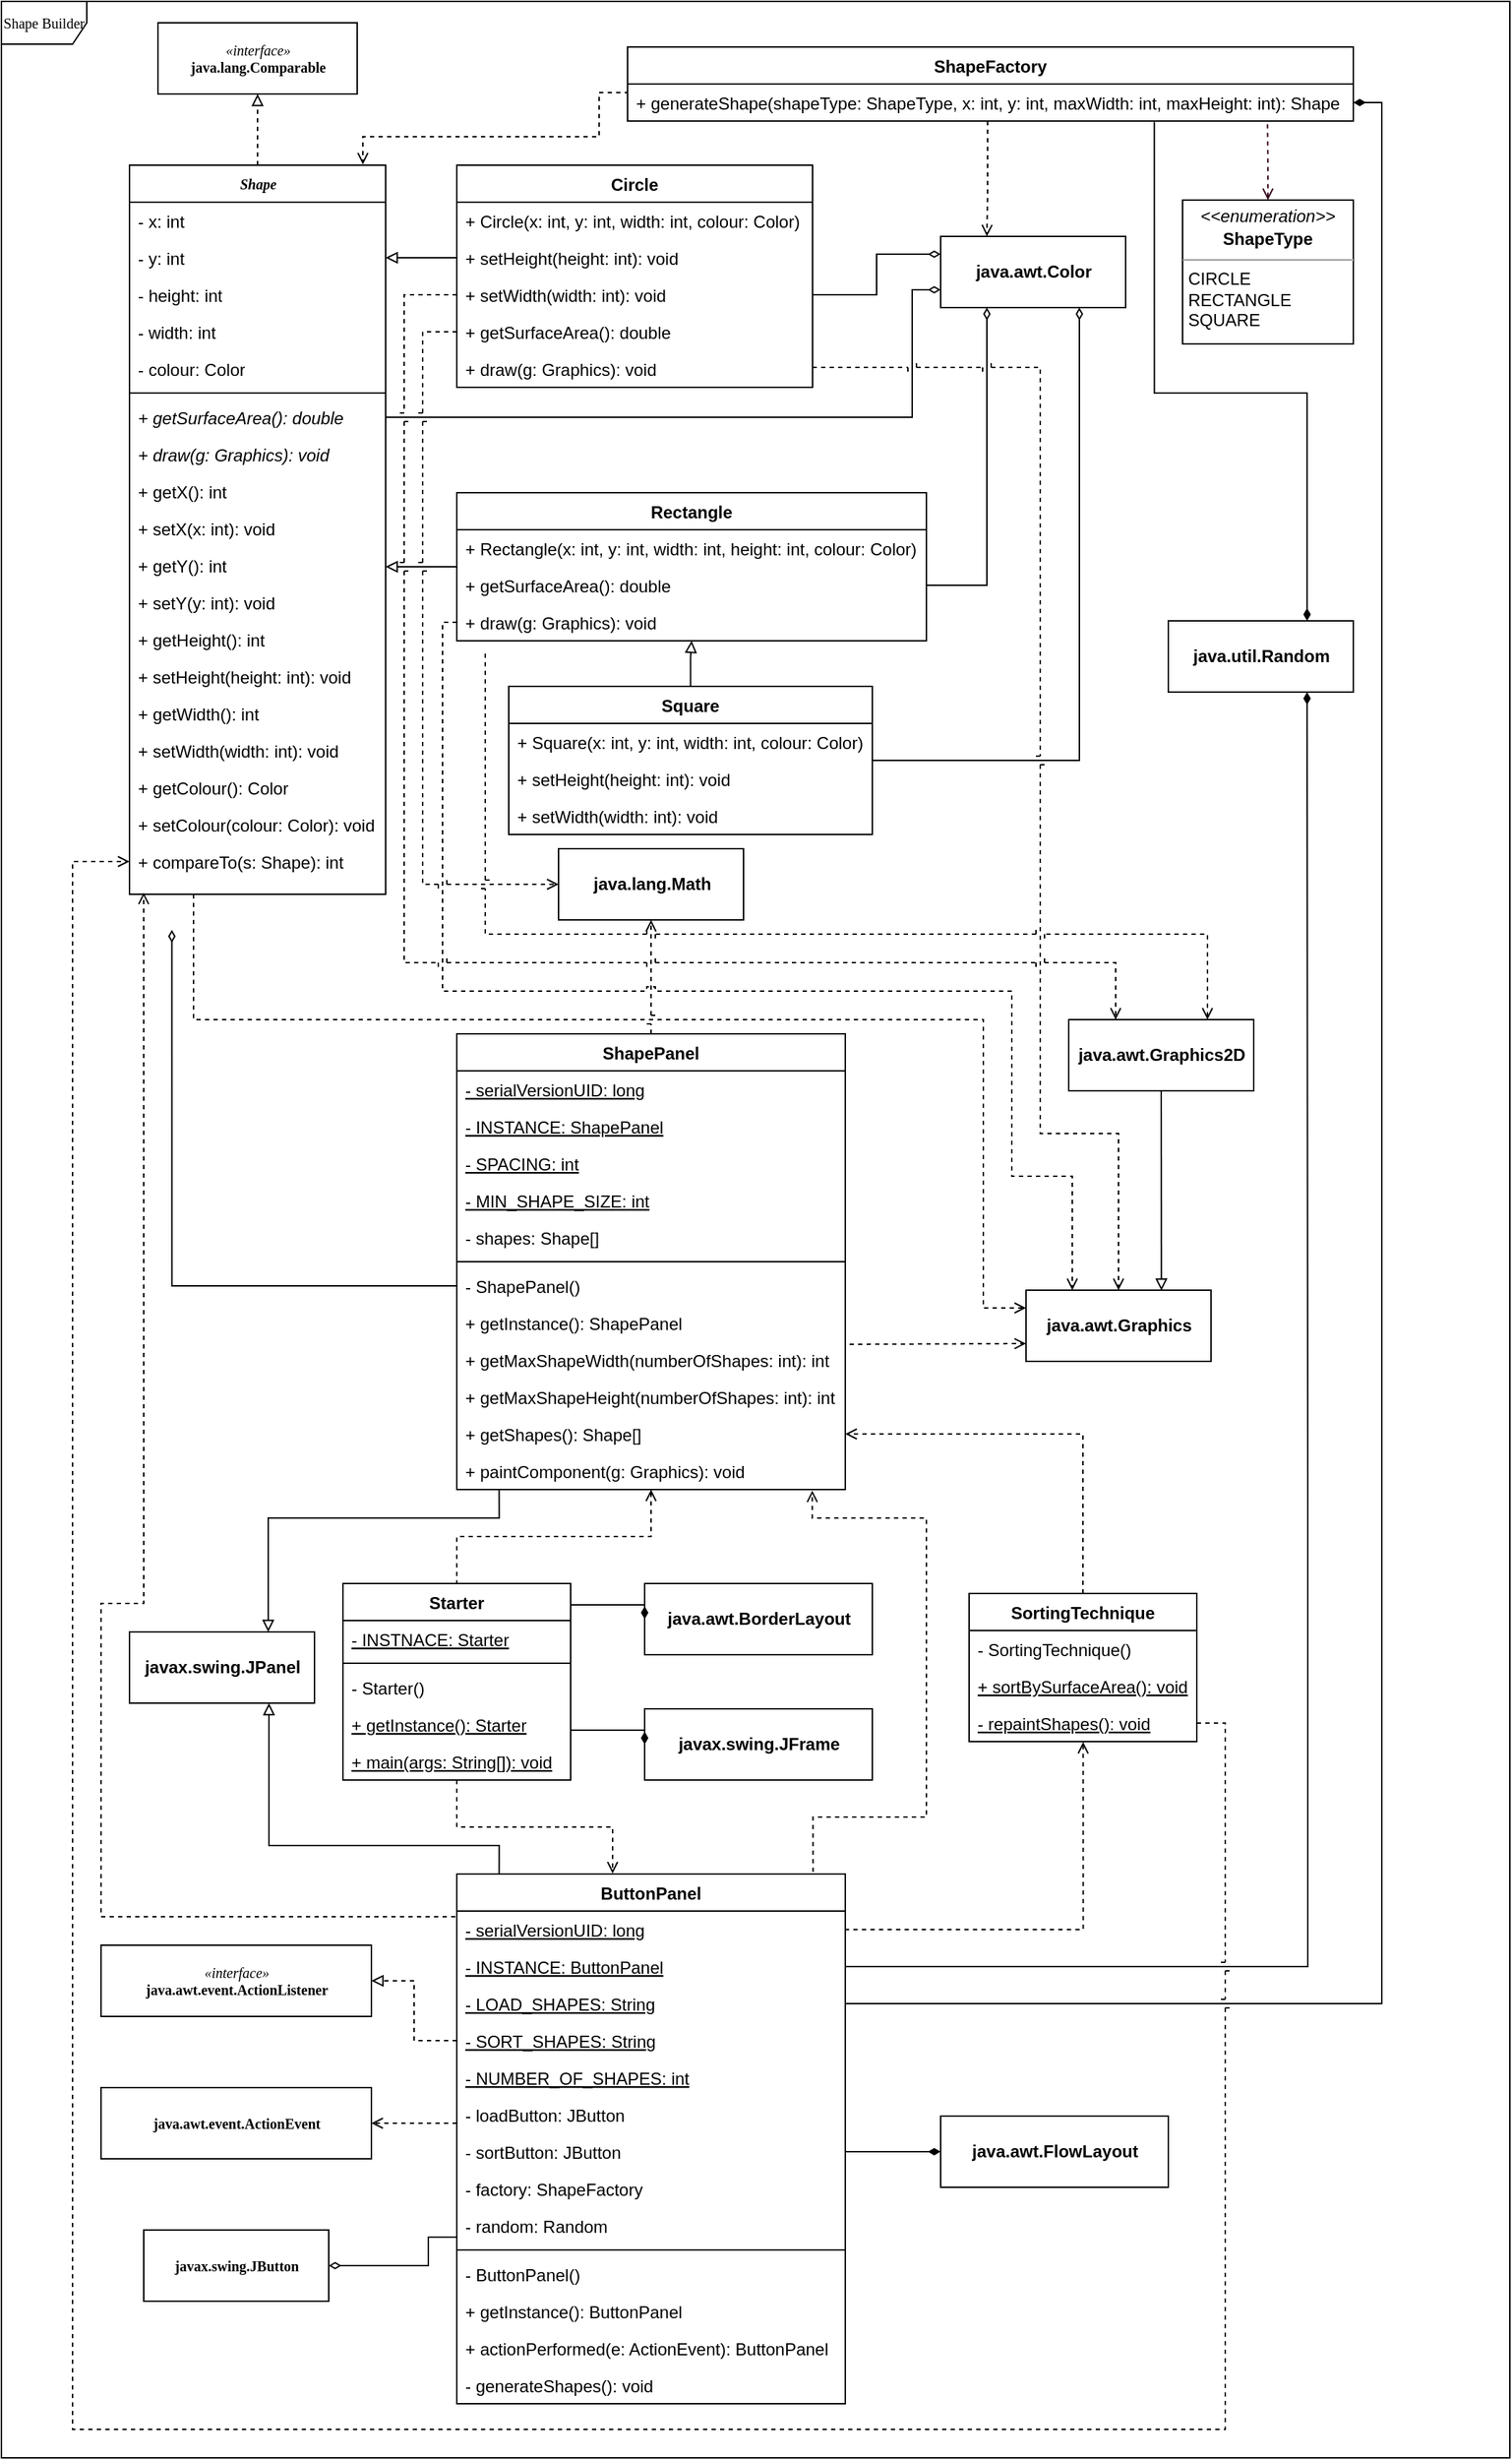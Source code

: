 <mxfile version="15.5.0" type="github">
  <diagram name="Page-1" id="c4acf3e9-155e-7222-9cf6-157b1a14988f">
    <mxGraphModel dx="1090" dy="722" grid="1" gridSize="10" guides="1" tooltips="1" connect="1" arrows="1" fold="1" page="1" pageScale="1" pageWidth="1100" pageHeight="1700" background="none" math="0" shadow="0">
      <root>
        <mxCell id="0" />
        <mxCell id="1" parent="0" />
        <mxCell id="17acba5748e5396b-1" value="&lt;div&gt;Shape Builder&lt;/div&gt;" style="shape=umlFrame;whiteSpace=wrap;html=1;rounded=0;shadow=0;comic=0;labelBackgroundColor=none;strokeWidth=1;fontFamily=Verdana;fontSize=10;align=center;" parent="1" vertex="1">
          <mxGeometry x="20" y="15" width="1060" height="1725" as="geometry" />
        </mxCell>
        <mxCell id="4T9-q51zRNTRowOw_aDu-89" style="edgeStyle=orthogonalEdgeStyle;rounded=0;orthogonalLoop=1;jettySize=auto;html=1;endArrow=block;endFill=0;dashed=1;" parent="1" source="17acba5748e5396b-20" target="4T9-q51zRNTRowOw_aDu-2" edge="1">
          <mxGeometry relative="1" as="geometry" />
        </mxCell>
        <mxCell id="4T9-q51zRNTRowOw_aDu-244" style="edgeStyle=orthogonalEdgeStyle;rounded=0;jumpStyle=sharp;orthogonalLoop=1;jettySize=auto;html=1;exitX=0.25;exitY=1;exitDx=0;exitDy=0;entryX=0;entryY=0.25;entryDx=0;entryDy=0;dashed=1;startArrow=none;startFill=0;endArrow=open;endFill=0;strokeColor=#000000;" parent="1" source="17acba5748e5396b-20" target="4T9-q51zRNTRowOw_aDu-178" edge="1">
          <mxGeometry relative="1" as="geometry">
            <Array as="points">
              <mxPoint x="155" y="730" />
              <mxPoint x="710" y="730" />
              <mxPoint x="710" y="932" />
            </Array>
          </mxGeometry>
        </mxCell>
        <mxCell id="17acba5748e5396b-20" value="&lt;b&gt;&lt;i&gt;Shape&lt;/i&gt;&lt;/b&gt;" style="swimlane;html=1;fontStyle=0;childLayout=stackLayout;horizontal=1;startSize=26;fillColor=none;horizontalStack=0;resizeParent=1;resizeLast=0;collapsible=1;marginBottom=0;swimlaneFillColor=#ffffff;rounded=0;shadow=0;comic=0;labelBackgroundColor=none;strokeWidth=1;fontFamily=Verdana;fontSize=10;align=center;" parent="1" vertex="1">
          <mxGeometry x="110" y="130" width="180" height="512" as="geometry">
            <mxRectangle x="350" y="42" width="90" height="26" as="alternateBounds" />
          </mxGeometry>
        </mxCell>
        <mxCell id="17acba5748e5396b-21" value="- x: int" style="text;html=1;strokeColor=none;fillColor=none;align=left;verticalAlign=top;spacingLeft=4;spacingRight=4;whiteSpace=wrap;overflow=hidden;rotatable=0;points=[[0,0.5],[1,0.5]];portConstraint=eastwest;" parent="17acba5748e5396b-20" vertex="1">
          <mxGeometry y="26" width="180" height="26" as="geometry" />
        </mxCell>
        <mxCell id="17acba5748e5396b-24" value="- y: int" style="text;html=1;strokeColor=none;fillColor=none;align=left;verticalAlign=top;spacingLeft=4;spacingRight=4;whiteSpace=wrap;overflow=hidden;rotatable=0;points=[[0,0.5],[1,0.5]];portConstraint=eastwest;" parent="17acba5748e5396b-20" vertex="1">
          <mxGeometry y="52" width="180" height="26" as="geometry" />
        </mxCell>
        <mxCell id="17acba5748e5396b-26" value="- height: int" style="text;html=1;strokeColor=none;fillColor=none;align=left;verticalAlign=top;spacingLeft=4;spacingRight=4;whiteSpace=wrap;overflow=hidden;rotatable=0;points=[[0,0.5],[1,0.5]];portConstraint=eastwest;" parent="17acba5748e5396b-20" vertex="1">
          <mxGeometry y="78" width="180" height="26" as="geometry" />
        </mxCell>
        <mxCell id="4T9-q51zRNTRowOw_aDu-12" value="- width: int" style="text;html=1;strokeColor=none;fillColor=none;align=left;verticalAlign=top;spacingLeft=4;spacingRight=4;whiteSpace=wrap;overflow=hidden;rotatable=0;points=[[0,0.5],[1,0.5]];portConstraint=eastwest;" parent="17acba5748e5396b-20" vertex="1">
          <mxGeometry y="104" width="180" height="26" as="geometry" />
        </mxCell>
        <mxCell id="4T9-q51zRNTRowOw_aDu-13" value="- colour: Color" style="text;html=1;strokeColor=none;fillColor=none;align=left;verticalAlign=top;spacingLeft=4;spacingRight=4;whiteSpace=wrap;overflow=hidden;rotatable=0;points=[[0,0.5],[1,0.5]];portConstraint=eastwest;" parent="17acba5748e5396b-20" vertex="1">
          <mxGeometry y="130" width="180" height="26" as="geometry" />
        </mxCell>
        <mxCell id="4T9-q51zRNTRowOw_aDu-20" value="" style="line;strokeWidth=1;fillColor=none;align=left;verticalAlign=middle;spacingTop=-1;spacingLeft=3;spacingRight=3;rotatable=0;labelPosition=right;points=[];portConstraint=eastwest;rounded=0;shadow=0;glass=0;sketch=0;" parent="17acba5748e5396b-20" vertex="1">
          <mxGeometry y="156" width="180" height="8" as="geometry" />
        </mxCell>
        <mxCell id="4T9-q51zRNTRowOw_aDu-14" value="+ &lt;span&gt;getSurfaceArea()&lt;/span&gt;: double" style="text;html=1;strokeColor=none;fillColor=none;align=left;verticalAlign=top;spacingLeft=4;spacingRight=4;whiteSpace=wrap;overflow=hidden;rotatable=0;points=[[0,0.5],[1,0.5]];portConstraint=eastwest;fontStyle=2" parent="17acba5748e5396b-20" vertex="1">
          <mxGeometry y="164" width="180" height="26" as="geometry" />
        </mxCell>
        <mxCell id="4T9-q51zRNTRowOw_aDu-19" value="+ draw(g: Graphics): void" style="text;strokeColor=none;fillColor=none;align=left;verticalAlign=top;spacingLeft=4;spacingRight=4;overflow=hidden;rotatable=0;points=[[0,0.5],[1,0.5]];portConstraint=eastwest;rounded=0;shadow=0;glass=0;sketch=0;fontStyle=2" parent="17acba5748e5396b-20" vertex="1">
          <mxGeometry y="190" width="180" height="26" as="geometry" />
        </mxCell>
        <mxCell id="4T9-q51zRNTRowOw_aDu-21" value="+ getX(): int" style="text;strokeColor=none;fillColor=none;align=left;verticalAlign=top;spacingLeft=4;spacingRight=4;overflow=hidden;rotatable=0;points=[[0,0.5],[1,0.5]];portConstraint=eastwest;rounded=0;shadow=0;glass=0;sketch=0;" parent="17acba5748e5396b-20" vertex="1">
          <mxGeometry y="216" width="180" height="26" as="geometry" />
        </mxCell>
        <mxCell id="4T9-q51zRNTRowOw_aDu-22" value="+ setX(x: int): void" style="text;strokeColor=none;fillColor=none;align=left;verticalAlign=top;spacingLeft=4;spacingRight=4;overflow=hidden;rotatable=0;points=[[0,0.5],[1,0.5]];portConstraint=eastwest;rounded=0;shadow=0;glass=0;sketch=0;" parent="17acba5748e5396b-20" vertex="1">
          <mxGeometry y="242" width="180" height="26" as="geometry" />
        </mxCell>
        <mxCell id="4T9-q51zRNTRowOw_aDu-23" value="+ getY(): int" style="text;strokeColor=none;fillColor=none;align=left;verticalAlign=top;spacingLeft=4;spacingRight=4;overflow=hidden;rotatable=0;points=[[0,0.5],[1,0.5]];portConstraint=eastwest;rounded=0;shadow=0;glass=0;sketch=0;" parent="17acba5748e5396b-20" vertex="1">
          <mxGeometry y="268" width="180" height="26" as="geometry" />
        </mxCell>
        <mxCell id="4T9-q51zRNTRowOw_aDu-24" value="+ setY(y: int): void" style="text;strokeColor=none;fillColor=none;align=left;verticalAlign=top;spacingLeft=4;spacingRight=4;overflow=hidden;rotatable=0;points=[[0,0.5],[1,0.5]];portConstraint=eastwest;rounded=0;shadow=0;glass=0;sketch=0;" parent="17acba5748e5396b-20" vertex="1">
          <mxGeometry y="294" width="180" height="26" as="geometry" />
        </mxCell>
        <mxCell id="4T9-q51zRNTRowOw_aDu-25" value="+ getHeight(): int" style="text;strokeColor=none;fillColor=none;align=left;verticalAlign=top;spacingLeft=4;spacingRight=4;overflow=hidden;rotatable=0;points=[[0,0.5],[1,0.5]];portConstraint=eastwest;rounded=0;shadow=0;glass=0;sketch=0;" parent="17acba5748e5396b-20" vertex="1">
          <mxGeometry y="320" width="180" height="26" as="geometry" />
        </mxCell>
        <mxCell id="4T9-q51zRNTRowOw_aDu-26" value="+ setHeight(height: int): void" style="text;strokeColor=none;fillColor=none;align=left;verticalAlign=top;spacingLeft=4;spacingRight=4;overflow=hidden;rotatable=0;points=[[0,0.5],[1,0.5]];portConstraint=eastwest;rounded=0;shadow=0;glass=0;sketch=0;" parent="17acba5748e5396b-20" vertex="1">
          <mxGeometry y="346" width="180" height="26" as="geometry" />
        </mxCell>
        <mxCell id="4T9-q51zRNTRowOw_aDu-27" value="+ getWidth(): int" style="text;strokeColor=none;fillColor=none;align=left;verticalAlign=top;spacingLeft=4;spacingRight=4;overflow=hidden;rotatable=0;points=[[0,0.5],[1,0.5]];portConstraint=eastwest;rounded=0;shadow=0;glass=0;sketch=0;" parent="17acba5748e5396b-20" vertex="1">
          <mxGeometry y="372" width="180" height="26" as="geometry" />
        </mxCell>
        <mxCell id="4T9-q51zRNTRowOw_aDu-28" value="+ setWidth(width: int): void" style="text;strokeColor=none;fillColor=none;align=left;verticalAlign=top;spacingLeft=4;spacingRight=4;overflow=hidden;rotatable=0;points=[[0,0.5],[1,0.5]];portConstraint=eastwest;rounded=0;shadow=0;glass=0;sketch=0;" parent="17acba5748e5396b-20" vertex="1">
          <mxGeometry y="398" width="180" height="26" as="geometry" />
        </mxCell>
        <mxCell id="4T9-q51zRNTRowOw_aDu-29" value="+ getColour(): Color" style="text;strokeColor=none;fillColor=none;align=left;verticalAlign=top;spacingLeft=4;spacingRight=4;overflow=hidden;rotatable=0;points=[[0,0.5],[1,0.5]];portConstraint=eastwest;rounded=0;shadow=0;glass=0;sketch=0;" parent="17acba5748e5396b-20" vertex="1">
          <mxGeometry y="424" width="180" height="26" as="geometry" />
        </mxCell>
        <mxCell id="4T9-q51zRNTRowOw_aDu-30" value="+ setColour(colour: Color): void" style="text;strokeColor=none;fillColor=none;align=left;verticalAlign=top;spacingLeft=4;spacingRight=4;overflow=hidden;rotatable=0;points=[[0,0.5],[1,0.5]];portConstraint=eastwest;rounded=0;shadow=0;glass=0;sketch=0;" parent="17acba5748e5396b-20" vertex="1">
          <mxGeometry y="450" width="180" height="26" as="geometry" />
        </mxCell>
        <mxCell id="4T9-q51zRNTRowOw_aDu-33" value="+ compareTo(s: Shape): int" style="text;strokeColor=none;fillColor=none;align=left;verticalAlign=top;spacingLeft=4;spacingRight=4;overflow=hidden;rotatable=0;points=[[0,0.5],[1,0.5]];portConstraint=eastwest;rounded=0;shadow=0;glass=0;sketch=0;" parent="17acba5748e5396b-20" vertex="1">
          <mxGeometry y="476" width="180" height="26" as="geometry" />
        </mxCell>
        <mxCell id="4T9-q51zRNTRowOw_aDu-2" value="&lt;i&gt;«interface»&lt;/i&gt;&lt;br&gt;&lt;b&gt;java.lang.Comparable&lt;/b&gt;" style="html=1;rounded=0;shadow=0;comic=0;labelBackgroundColor=none;strokeWidth=1;fontFamily=Verdana;fontSize=10;align=center;" parent="1" vertex="1">
          <mxGeometry x="130" y="30" width="140" height="50" as="geometry" />
        </mxCell>
        <mxCell id="4T9-q51zRNTRowOw_aDu-87" style="edgeStyle=orthogonalEdgeStyle;rounded=0;orthogonalLoop=1;jettySize=auto;html=1;endArrow=block;endFill=0;" parent="1" source="4T9-q51zRNTRowOw_aDu-63" target="17acba5748e5396b-20" edge="1">
          <mxGeometry relative="1" as="geometry">
            <Array as="points">
              <mxPoint x="360" y="410" />
              <mxPoint x="360" y="410" />
            </Array>
          </mxGeometry>
        </mxCell>
        <mxCell id="4T9-q51zRNTRowOw_aDu-63" value="Rectangle" style="swimlane;fontStyle=1;align=center;verticalAlign=top;childLayout=stackLayout;horizontal=1;startSize=26;horizontalStack=0;resizeParent=1;resizeParentMax=0;resizeLast=0;collapsible=1;marginBottom=0;rounded=0;shadow=0;glass=0;sketch=0;" parent="1" vertex="1">
          <mxGeometry x="340" y="360" width="330" height="104" as="geometry" />
        </mxCell>
        <mxCell id="4T9-q51zRNTRowOw_aDu-66" value="+ Rectangle(x: int, y: int, width: int, height: int, colour: Color)" style="text;strokeColor=none;fillColor=none;align=left;verticalAlign=top;spacingLeft=4;spacingRight=4;overflow=hidden;rotatable=0;points=[[0,0.5],[1,0.5]];portConstraint=eastwest;rounded=0;shadow=0;glass=0;sketch=0;" parent="4T9-q51zRNTRowOw_aDu-63" vertex="1">
          <mxGeometry y="26" width="330" height="26" as="geometry" />
        </mxCell>
        <mxCell id="4T9-q51zRNTRowOw_aDu-71" value="+ &lt;span&gt;getSurfaceArea()&lt;/span&gt;: double" style="text;html=1;strokeColor=none;fillColor=none;align=left;verticalAlign=top;spacingLeft=4;spacingRight=4;whiteSpace=wrap;overflow=hidden;rotatable=0;points=[[0,0.5],[1,0.5]];portConstraint=eastwest;fontStyle=0" parent="4T9-q51zRNTRowOw_aDu-63" vertex="1">
          <mxGeometry y="52" width="330" height="26" as="geometry" />
        </mxCell>
        <mxCell id="4T9-q51zRNTRowOw_aDu-72" value="+ draw(g: Graphics): void" style="text;strokeColor=none;fillColor=none;align=left;verticalAlign=top;spacingLeft=4;spacingRight=4;overflow=hidden;rotatable=0;points=[[0,0.5],[1,0.5]];portConstraint=eastwest;rounded=0;shadow=0;glass=0;sketch=0;fontStyle=0" parent="4T9-q51zRNTRowOw_aDu-63" vertex="1">
          <mxGeometry y="78" width="330" height="26" as="geometry" />
        </mxCell>
        <mxCell id="4T9-q51zRNTRowOw_aDu-88" style="edgeStyle=orthogonalEdgeStyle;rounded=0;orthogonalLoop=1;jettySize=auto;html=1;endArrow=block;endFill=0;exitX=0;exitY=0.5;exitDx=0;exitDy=0;entryX=1;entryY=0.5;entryDx=0;entryDy=0;" parent="1" source="4T9-q51zRNTRowOw_aDu-77" target="17acba5748e5396b-24" edge="1">
          <mxGeometry relative="1" as="geometry">
            <Array as="points">
              <mxPoint x="310" y="195" />
              <mxPoint x="310" y="195" />
            </Array>
          </mxGeometry>
        </mxCell>
        <mxCell id="4T9-q51zRNTRowOw_aDu-73" value="Circle" style="swimlane;fontStyle=1;align=center;verticalAlign=top;childLayout=stackLayout;horizontal=1;startSize=26;horizontalStack=0;resizeParent=1;resizeParentMax=0;resizeLast=0;collapsible=1;marginBottom=0;rounded=0;shadow=0;glass=0;sketch=0;" parent="1" vertex="1">
          <mxGeometry x="340" y="130" width="250" height="156" as="geometry" />
        </mxCell>
        <mxCell id="4T9-q51zRNTRowOw_aDu-74" value="+ Circle(x: int, y: int, width: int, colour: Color)" style="text;strokeColor=none;fillColor=none;align=left;verticalAlign=top;spacingLeft=4;spacingRight=4;overflow=hidden;rotatable=0;points=[[0,0.5],[1,0.5]];portConstraint=eastwest;rounded=0;shadow=0;glass=0;sketch=0;" parent="4T9-q51zRNTRowOw_aDu-73" vertex="1">
          <mxGeometry y="26" width="250" height="26" as="geometry" />
        </mxCell>
        <mxCell id="4T9-q51zRNTRowOw_aDu-77" value="+ setHeight(height: int): void" style="text;strokeColor=none;fillColor=none;align=left;verticalAlign=top;spacingLeft=4;spacingRight=4;overflow=hidden;rotatable=0;points=[[0,0.5],[1,0.5]];portConstraint=eastwest;rounded=0;shadow=0;glass=0;sketch=0;" parent="4T9-q51zRNTRowOw_aDu-73" vertex="1">
          <mxGeometry y="52" width="250" height="26" as="geometry" />
        </mxCell>
        <mxCell id="4T9-q51zRNTRowOw_aDu-78" value="+ setWidth(width: int): void" style="text;strokeColor=none;fillColor=none;align=left;verticalAlign=top;spacingLeft=4;spacingRight=4;overflow=hidden;rotatable=0;points=[[0,0.5],[1,0.5]];portConstraint=eastwest;rounded=0;shadow=0;glass=0;sketch=0;" parent="4T9-q51zRNTRowOw_aDu-73" vertex="1">
          <mxGeometry y="78" width="250" height="26" as="geometry" />
        </mxCell>
        <mxCell id="4T9-q51zRNTRowOw_aDu-75" value="+ &lt;span&gt;getSurfaceArea()&lt;/span&gt;: double" style="text;html=1;strokeColor=none;fillColor=none;align=left;verticalAlign=top;spacingLeft=4;spacingRight=4;whiteSpace=wrap;overflow=hidden;rotatable=0;points=[[0,0.5],[1,0.5]];portConstraint=eastwest;fontStyle=0" parent="4T9-q51zRNTRowOw_aDu-73" vertex="1">
          <mxGeometry y="104" width="250" height="26" as="geometry" />
        </mxCell>
        <mxCell id="4T9-q51zRNTRowOw_aDu-76" value="+ draw(g: Graphics): void" style="text;strokeColor=none;fillColor=none;align=left;verticalAlign=top;spacingLeft=4;spacingRight=4;overflow=hidden;rotatable=0;points=[[0,0.5],[1,0.5]];portConstraint=eastwest;rounded=0;shadow=0;glass=0;sketch=0;fontStyle=0" parent="4T9-q51zRNTRowOw_aDu-73" vertex="1">
          <mxGeometry y="130" width="250" height="26" as="geometry" />
        </mxCell>
        <mxCell id="4T9-q51zRNTRowOw_aDu-85" style="edgeStyle=orthogonalEdgeStyle;rounded=0;orthogonalLoop=1;jettySize=auto;html=1;endArrow=block;endFill=0;" parent="1" source="4T9-q51zRNTRowOw_aDu-79" target="4T9-q51zRNTRowOw_aDu-63" edge="1">
          <mxGeometry relative="1" as="geometry" />
        </mxCell>
        <mxCell id="4T9-q51zRNTRowOw_aDu-227" style="edgeStyle=orthogonalEdgeStyle;rounded=0;orthogonalLoop=1;jettySize=auto;html=1;entryX=0.75;entryY=1;entryDx=0;entryDy=0;startArrow=none;startFill=0;endArrow=diamondThin;endFill=0;strokeColor=#000000;" parent="1" source="4T9-q51zRNTRowOw_aDu-79" target="4T9-q51zRNTRowOw_aDu-186" edge="1">
          <mxGeometry relative="1" as="geometry" />
        </mxCell>
        <mxCell id="4T9-q51zRNTRowOw_aDu-79" value="Square" style="swimlane;fontStyle=1;align=center;verticalAlign=top;childLayout=stackLayout;horizontal=1;startSize=26;horizontalStack=0;resizeParent=1;resizeParentMax=0;resizeLast=0;collapsible=1;marginBottom=0;rounded=0;shadow=0;glass=0;sketch=0;" parent="1" vertex="1">
          <mxGeometry x="376.5" y="496" width="255.5" height="104" as="geometry" />
        </mxCell>
        <mxCell id="4T9-q51zRNTRowOw_aDu-80" value="+ Square(x: int, y: int, width: int, colour: Color)" style="text;strokeColor=none;fillColor=none;align=left;verticalAlign=top;spacingLeft=4;spacingRight=4;overflow=hidden;rotatable=0;points=[[0,0.5],[1,0.5]];portConstraint=eastwest;rounded=0;shadow=0;glass=0;sketch=0;" parent="4T9-q51zRNTRowOw_aDu-79" vertex="1">
          <mxGeometry y="26" width="255.5" height="26" as="geometry" />
        </mxCell>
        <mxCell id="4T9-q51zRNTRowOw_aDu-81" value="+ setHeight(height: int): void" style="text;strokeColor=none;fillColor=none;align=left;verticalAlign=top;spacingLeft=4;spacingRight=4;overflow=hidden;rotatable=0;points=[[0,0.5],[1,0.5]];portConstraint=eastwest;rounded=0;shadow=0;glass=0;sketch=0;" parent="4T9-q51zRNTRowOw_aDu-79" vertex="1">
          <mxGeometry y="52" width="255.5" height="26" as="geometry" />
        </mxCell>
        <mxCell id="4T9-q51zRNTRowOw_aDu-82" value="+ setWidth(width: int): void" style="text;strokeColor=none;fillColor=none;align=left;verticalAlign=top;spacingLeft=4;spacingRight=4;overflow=hidden;rotatable=0;points=[[0,0.5],[1,0.5]];portConstraint=eastwest;rounded=0;shadow=0;glass=0;sketch=0;" parent="4T9-q51zRNTRowOw_aDu-79" vertex="1">
          <mxGeometry y="78" width="255.5" height="26" as="geometry" />
        </mxCell>
        <mxCell id="4T9-q51zRNTRowOw_aDu-211" style="edgeStyle=orthogonalEdgeStyle;rounded=0;orthogonalLoop=1;jettySize=auto;html=1;entryX=0.811;entryY=0.051;entryDx=0;entryDy=0;entryPerimeter=0;startArrow=open;startFill=0;endArrow=none;endFill=0;exitX=0.5;exitY=0;exitDx=0;exitDy=0;fillColor=#f8cecc;strokeColor=#33001A;dashed=1;" parent="1" source="4T9-q51zRNTRowOw_aDu-94" edge="1">
          <mxGeometry relative="1" as="geometry">
            <mxPoint x="909.66" y="99.66" as="targetPoint" />
            <Array as="points">
              <mxPoint x="910" y="130" />
              <mxPoint x="910" y="130" />
            </Array>
          </mxGeometry>
        </mxCell>
        <mxCell id="4T9-q51zRNTRowOw_aDu-94" value="&lt;p style=&quot;margin: 4px 0px 0px ; text-align: center ; line-height: 1.3&quot;&gt;&lt;i&gt;&amp;lt;&amp;lt;enumeration&amp;gt;&amp;gt;&lt;/i&gt;&lt;br&gt;&lt;b&gt;ShapeType&lt;/b&gt;&lt;/p&gt;&lt;hr size=&quot;1&quot;&gt;&lt;p style=&quot;margin: 0px ; margin-left: 4px&quot;&gt;CIRCLE&lt;/p&gt;&lt;p style=&quot;margin: 0px ; margin-left: 4px&quot;&gt;RECTANGLE&lt;/p&gt;&lt;p style=&quot;margin: 0px ; margin-left: 4px&quot;&gt;SQUARE&lt;br&gt;&lt;/p&gt;" style="verticalAlign=middle;align=left;overflow=fill;fontSize=12;fontFamily=Helvetica;html=1;rounded=0;shadow=0;glass=0;sketch=0;spacingBottom=1;" parent="1" vertex="1">
          <mxGeometry x="850" y="154.5" width="120" height="101" as="geometry" />
        </mxCell>
        <mxCell id="4T9-q51zRNTRowOw_aDu-95" value="&lt;i&gt;«interface»&lt;/i&gt;&lt;br&gt;&lt;b&gt;java.awt.event.ActionListener&lt;/b&gt;" style="html=1;rounded=0;shadow=0;comic=0;labelBackgroundColor=none;strokeWidth=1;fontFamily=Verdana;fontSize=10;align=center;" parent="1" vertex="1">
          <mxGeometry x="90" y="1380" width="190" height="50" as="geometry" />
        </mxCell>
        <mxCell id="4T9-q51zRNTRowOw_aDu-96" value="javax.swing.JPanel" style="html=1;rounded=0;shadow=0;glass=0;sketch=0;verticalAlign=middle;fontStyle=1" parent="1" vertex="1">
          <mxGeometry x="110" y="1160" width="130" height="50" as="geometry" />
        </mxCell>
        <mxCell id="4T9-q51zRNTRowOw_aDu-169" style="edgeStyle=orthogonalEdgeStyle;rounded=0;orthogonalLoop=1;jettySize=auto;html=1;entryX=1;entryY=0.5;entryDx=0;entryDy=0;dashed=1;endArrow=block;endFill=0;exitX=0;exitY=0.5;exitDx=0;exitDy=0;" parent="1" source="4T9-q51zRNTRowOw_aDu-129" target="4T9-q51zRNTRowOw_aDu-95" edge="1">
          <mxGeometry relative="1" as="geometry" />
        </mxCell>
        <mxCell id="4T9-q51zRNTRowOw_aDu-170" style="edgeStyle=orthogonalEdgeStyle;rounded=0;orthogonalLoop=1;jettySize=auto;html=1;entryX=0.75;entryY=0;entryDx=0;entryDy=0;endArrow=block;endFill=0;exitX=0.109;exitY=1.002;exitDx=0;exitDy=0;exitPerimeter=0;" parent="1" source="4T9-q51zRNTRowOw_aDu-149" target="4T9-q51zRNTRowOw_aDu-96" edge="1">
          <mxGeometry relative="1" as="geometry">
            <Array as="points">
              <mxPoint x="370" y="1080" />
              <mxPoint x="208" y="1080" />
            </Array>
          </mxGeometry>
        </mxCell>
        <mxCell id="4T9-q51zRNTRowOw_aDu-175" style="edgeStyle=orthogonalEdgeStyle;rounded=0;orthogonalLoop=1;jettySize=auto;html=1;entryX=1;entryY=0.5;entryDx=0;entryDy=0;endArrow=open;endFill=0;dashed=1;exitX=0;exitY=0.5;exitDx=0;exitDy=0;" parent="1" source="4T9-q51zRNTRowOw_aDu-130" target="4T9-q51zRNTRowOw_aDu-174" edge="1">
          <mxGeometry relative="1" as="geometry">
            <mxPoint x="340" y="865" as="sourcePoint" />
            <mxPoint x="295.0" y="840" as="targetPoint" />
            <Array as="points">
              <mxPoint x="340" y="1505" />
            </Array>
          </mxGeometry>
        </mxCell>
        <mxCell id="4T9-q51zRNTRowOw_aDu-181" style="edgeStyle=orthogonalEdgeStyle;rounded=0;orthogonalLoop=1;jettySize=auto;html=1;entryX=0.915;entryY=1.027;entryDx=0;entryDy=0;entryPerimeter=0;dashed=1;endArrow=open;endFill=0;exitX=0.917;exitY=-0.004;exitDx=0;exitDy=0;exitPerimeter=0;" parent="1" source="4T9-q51zRNTRowOw_aDu-103" target="4T9-q51zRNTRowOw_aDu-149" edge="1">
          <mxGeometry relative="1" as="geometry">
            <Array as="points">
              <mxPoint x="590" y="1290" />
              <mxPoint x="670" y="1290" />
              <mxPoint x="670" y="1080" />
              <mxPoint x="590" y="1080" />
            </Array>
          </mxGeometry>
        </mxCell>
        <mxCell id="4T9-q51zRNTRowOw_aDu-103" value="ButtonPanel" style="swimlane;fontStyle=1;align=center;verticalAlign=top;childLayout=stackLayout;horizontal=1;startSize=26;horizontalStack=0;resizeParent=1;resizeParentMax=0;resizeLast=0;collapsible=1;marginBottom=0;rounded=0;shadow=0;glass=0;sketch=0;" parent="1" vertex="1">
          <mxGeometry x="340" y="1330" width="273" height="372" as="geometry" />
        </mxCell>
        <mxCell id="4T9-q51zRNTRowOw_aDu-104" value="- serialVersionUID: long" style="text;strokeColor=none;fillColor=none;align=left;verticalAlign=top;spacingLeft=4;spacingRight=4;overflow=hidden;rotatable=0;points=[[0,0.5],[1,0.5]];portConstraint=eastwest;rounded=0;shadow=0;glass=0;sketch=0;fontStyle=4" parent="4T9-q51zRNTRowOw_aDu-103" vertex="1">
          <mxGeometry y="26" width="273" height="26" as="geometry" />
        </mxCell>
        <mxCell id="4T9-q51zRNTRowOw_aDu-127" value="- INSTANCE: ButtonPanel" style="text;strokeColor=none;fillColor=none;align=left;verticalAlign=top;spacingLeft=4;spacingRight=4;overflow=hidden;rotatable=0;points=[[0,0.5],[1,0.5]];portConstraint=eastwest;rounded=0;shadow=0;glass=0;sketch=0;fontStyle=4" parent="4T9-q51zRNTRowOw_aDu-103" vertex="1">
          <mxGeometry y="52" width="273" height="26" as="geometry" />
        </mxCell>
        <mxCell id="4T9-q51zRNTRowOw_aDu-128" value="- LOAD_SHAPES: String" style="text;strokeColor=none;fillColor=none;align=left;verticalAlign=top;spacingLeft=4;spacingRight=4;overflow=hidden;rotatable=0;points=[[0,0.5],[1,0.5]];portConstraint=eastwest;rounded=0;shadow=0;glass=0;sketch=0;fontStyle=4" parent="4T9-q51zRNTRowOw_aDu-103" vertex="1">
          <mxGeometry y="78" width="273" height="26" as="geometry" />
        </mxCell>
        <mxCell id="4T9-q51zRNTRowOw_aDu-129" value="- SORT_SHAPES: String" style="text;strokeColor=none;fillColor=none;align=left;verticalAlign=top;spacingLeft=4;spacingRight=4;overflow=hidden;rotatable=0;points=[[0,0.5],[1,0.5]];portConstraint=eastwest;rounded=0;shadow=0;glass=0;sketch=0;fontStyle=4" parent="4T9-q51zRNTRowOw_aDu-103" vertex="1">
          <mxGeometry y="104" width="273" height="26" as="geometry" />
        </mxCell>
        <mxCell id="4T9-q51zRNTRowOw_aDu-107" value="- NUMBER_OF_SHAPES: int" style="text;strokeColor=none;fillColor=none;align=left;verticalAlign=top;spacingLeft=4;spacingRight=4;overflow=hidden;rotatable=0;points=[[0,0.5],[1,0.5]];portConstraint=eastwest;rounded=0;shadow=0;glass=0;sketch=0;fontStyle=4" parent="4T9-q51zRNTRowOw_aDu-103" vertex="1">
          <mxGeometry y="130" width="273" height="26" as="geometry" />
        </mxCell>
        <mxCell id="4T9-q51zRNTRowOw_aDu-130" value="- loadButton: JButton" style="text;strokeColor=none;fillColor=none;align=left;verticalAlign=top;spacingLeft=4;spacingRight=4;overflow=hidden;rotatable=0;points=[[0,0.5],[1,0.5]];portConstraint=eastwest;rounded=0;shadow=0;glass=0;sketch=0;fontStyle=0" parent="4T9-q51zRNTRowOw_aDu-103" vertex="1">
          <mxGeometry y="156" width="273" height="26" as="geometry" />
        </mxCell>
        <mxCell id="4T9-q51zRNTRowOw_aDu-131" value="- sortButton: JButton" style="text;strokeColor=none;fillColor=none;align=left;verticalAlign=top;spacingLeft=4;spacingRight=4;overflow=hidden;rotatable=0;points=[[0,0.5],[1,0.5]];portConstraint=eastwest;rounded=0;shadow=0;glass=0;sketch=0;fontStyle=0" parent="4T9-q51zRNTRowOw_aDu-103" vertex="1">
          <mxGeometry y="182" width="273" height="26" as="geometry" />
        </mxCell>
        <mxCell id="DBrU55Z7YyWfS3o9GCsR-1" value="- factory: ShapeFactory" style="text;strokeColor=none;fillColor=none;align=left;verticalAlign=top;spacingLeft=4;spacingRight=4;overflow=hidden;rotatable=0;points=[[0,0.5],[1,0.5]];portConstraint=eastwest;rounded=0;shadow=0;glass=0;sketch=0;fontStyle=0" vertex="1" parent="4T9-q51zRNTRowOw_aDu-103">
          <mxGeometry y="208" width="273" height="26" as="geometry" />
        </mxCell>
        <mxCell id="DBrU55Z7YyWfS3o9GCsR-2" value="- random: Random" style="text;strokeColor=none;fillColor=none;align=left;verticalAlign=top;spacingLeft=4;spacingRight=4;overflow=hidden;rotatable=0;points=[[0,0.5],[1,0.5]];portConstraint=eastwest;rounded=0;shadow=0;glass=0;sketch=0;fontStyle=0" vertex="1" parent="4T9-q51zRNTRowOw_aDu-103">
          <mxGeometry y="234" width="273" height="26" as="geometry" />
        </mxCell>
        <mxCell id="4T9-q51zRNTRowOw_aDu-105" value="" style="line;strokeWidth=1;fillColor=none;align=left;verticalAlign=middle;spacingTop=-1;spacingLeft=3;spacingRight=3;rotatable=0;labelPosition=right;points=[];portConstraint=eastwest;rounded=0;shadow=0;glass=0;sketch=0;" parent="4T9-q51zRNTRowOw_aDu-103" vertex="1">
          <mxGeometry y="260" width="273" height="8" as="geometry" />
        </mxCell>
        <mxCell id="4T9-q51zRNTRowOw_aDu-106" value="- ButtonPanel() " style="text;strokeColor=none;fillColor=none;align=left;verticalAlign=top;spacingLeft=4;spacingRight=4;overflow=hidden;rotatable=0;points=[[0,0.5],[1,0.5]];portConstraint=eastwest;rounded=0;shadow=0;glass=0;sketch=0;" parent="4T9-q51zRNTRowOw_aDu-103" vertex="1">
          <mxGeometry y="268" width="273" height="26" as="geometry" />
        </mxCell>
        <mxCell id="4T9-q51zRNTRowOw_aDu-132" value="+ getInstance(): ButtonPanel" style="text;strokeColor=none;fillColor=none;align=left;verticalAlign=top;spacingLeft=4;spacingRight=4;overflow=hidden;rotatable=0;points=[[0,0.5],[1,0.5]];portConstraint=eastwest;rounded=0;shadow=0;glass=0;sketch=0;" parent="4T9-q51zRNTRowOw_aDu-103" vertex="1">
          <mxGeometry y="294" width="273" height="26" as="geometry" />
        </mxCell>
        <mxCell id="4T9-q51zRNTRowOw_aDu-133" value="+ actionPerformed(e: ActionEvent): ButtonPanel" style="text;strokeColor=none;fillColor=none;align=left;verticalAlign=top;spacingLeft=4;spacingRight=4;overflow=hidden;rotatable=0;points=[[0,0.5],[1,0.5]];portConstraint=eastwest;rounded=0;shadow=0;glass=0;sketch=0;" parent="4T9-q51zRNTRowOw_aDu-103" vertex="1">
          <mxGeometry y="320" width="273" height="26" as="geometry" />
        </mxCell>
        <mxCell id="4T9-q51zRNTRowOw_aDu-134" value="- generateShapes(): void" style="text;strokeColor=none;fillColor=none;align=left;verticalAlign=top;spacingLeft=4;spacingRight=4;overflow=hidden;rotatable=0;points=[[0,0.5],[1,0.5]];portConstraint=eastwest;rounded=0;shadow=0;glass=0;sketch=0;" parent="4T9-q51zRNTRowOw_aDu-103" vertex="1">
          <mxGeometry y="346" width="273" height="26" as="geometry" />
        </mxCell>
        <mxCell id="4T9-q51zRNTRowOw_aDu-179" style="edgeStyle=orthogonalEdgeStyle;rounded=0;orthogonalLoop=1;jettySize=auto;html=1;entryX=0;entryY=0.75;entryDx=0;entryDy=0;dashed=1;endArrow=open;endFill=0;jumpStyle=arc;exitX=1;exitY=0.5;exitDx=0;exitDy=0;" parent="1" source="4T9-q51zRNTRowOw_aDu-145" target="4T9-q51zRNTRowOw_aDu-178" edge="1">
          <mxGeometry relative="1" as="geometry">
            <Array as="points">
              <mxPoint x="613" y="958" />
              <mxPoint x="680" y="958" />
            </Array>
          </mxGeometry>
        </mxCell>
        <mxCell id="4T9-q51zRNTRowOw_aDu-185" style="edgeStyle=orthogonalEdgeStyle;rounded=0;orthogonalLoop=1;jettySize=auto;html=1;exitX=0;exitY=0.5;exitDx=0;exitDy=0;entryX=0.113;entryY=0.378;entryDx=0;entryDy=0;endArrow=diamondThin;endFill=0;entryPerimeter=0;" parent="1" source="4T9-q51zRNTRowOw_aDu-144" target="17acba5748e5396b-1" edge="1">
          <mxGeometry relative="1" as="geometry">
            <Array as="points">
              <mxPoint x="140" y="917" />
            </Array>
          </mxGeometry>
        </mxCell>
        <mxCell id="4T9-q51zRNTRowOw_aDu-201" style="edgeStyle=orthogonalEdgeStyle;rounded=0;orthogonalLoop=1;jettySize=auto;html=1;entryX=0.5;entryY=0;entryDx=0;entryDy=0;startArrow=open;startFill=0;endArrow=none;endFill=0;fillColor=#f8cecc;strokeColor=#000000;dashed=1;" parent="1" source="4T9-q51zRNTRowOw_aDu-135" target="4T9-q51zRNTRowOw_aDu-163" edge="1">
          <mxGeometry relative="1" as="geometry" />
        </mxCell>
        <mxCell id="4T9-q51zRNTRowOw_aDu-231" style="edgeStyle=orthogonalEdgeStyle;rounded=0;jumpStyle=line;orthogonalLoop=1;jettySize=auto;html=1;entryX=0.5;entryY=1;entryDx=0;entryDy=0;startArrow=none;startFill=0;endArrow=open;endFill=0;strokeColor=#000000;dashed=1;" parent="1" source="4T9-q51zRNTRowOw_aDu-135" target="4T9-q51zRNTRowOw_aDu-230" edge="1">
          <mxGeometry relative="1" as="geometry" />
        </mxCell>
        <mxCell id="4T9-q51zRNTRowOw_aDu-135" value="ShapePanel" style="swimlane;fontStyle=1;align=center;verticalAlign=top;childLayout=stackLayout;horizontal=1;startSize=26;horizontalStack=0;resizeParent=1;resizeParentMax=0;resizeLast=0;collapsible=1;marginBottom=0;rounded=0;shadow=0;glass=0;sketch=0;" parent="1" vertex="1">
          <mxGeometry x="340" y="740" width="273" height="320" as="geometry" />
        </mxCell>
        <mxCell id="4T9-q51zRNTRowOw_aDu-136" value="- serialVersionUID: long" style="text;strokeColor=none;fillColor=none;align=left;verticalAlign=top;spacingLeft=4;spacingRight=4;overflow=hidden;rotatable=0;points=[[0,0.5],[1,0.5]];portConstraint=eastwest;rounded=0;shadow=0;glass=0;sketch=0;fontStyle=4" parent="4T9-q51zRNTRowOw_aDu-135" vertex="1">
          <mxGeometry y="26" width="273" height="26" as="geometry" />
        </mxCell>
        <mxCell id="4T9-q51zRNTRowOw_aDu-137" value="- INSTANCE: ShapePanel" style="text;strokeColor=none;fillColor=none;align=left;verticalAlign=top;spacingLeft=4;spacingRight=4;overflow=hidden;rotatable=0;points=[[0,0.5],[1,0.5]];portConstraint=eastwest;rounded=0;shadow=0;glass=0;sketch=0;fontStyle=4" parent="4T9-q51zRNTRowOw_aDu-135" vertex="1">
          <mxGeometry y="52" width="273" height="26" as="geometry" />
        </mxCell>
        <mxCell id="4T9-q51zRNTRowOw_aDu-138" value="- SPACING: int" style="text;strokeColor=none;fillColor=none;align=left;verticalAlign=top;spacingLeft=4;spacingRight=4;overflow=hidden;rotatable=0;points=[[0,0.5],[1,0.5]];portConstraint=eastwest;rounded=0;shadow=0;glass=0;sketch=0;fontStyle=4" parent="4T9-q51zRNTRowOw_aDu-135" vertex="1">
          <mxGeometry y="78" width="273" height="26" as="geometry" />
        </mxCell>
        <mxCell id="4T9-q51zRNTRowOw_aDu-139" value="- MIN_SHAPE_SIZE: int" style="text;strokeColor=none;fillColor=none;align=left;verticalAlign=top;spacingLeft=4;spacingRight=4;overflow=hidden;rotatable=0;points=[[0,0.5],[1,0.5]];portConstraint=eastwest;rounded=0;shadow=0;glass=0;sketch=0;fontStyle=4" parent="4T9-q51zRNTRowOw_aDu-135" vertex="1">
          <mxGeometry y="104" width="273" height="26" as="geometry" />
        </mxCell>
        <mxCell id="4T9-q51zRNTRowOw_aDu-141" value="- shapes: Shape[]" style="text;strokeColor=none;fillColor=none;align=left;verticalAlign=top;spacingLeft=4;spacingRight=4;overflow=hidden;rotatable=0;points=[[0,0.5],[1,0.5]];portConstraint=eastwest;rounded=0;shadow=0;glass=0;sketch=0;fontStyle=0" parent="4T9-q51zRNTRowOw_aDu-135" vertex="1">
          <mxGeometry y="130" width="273" height="26" as="geometry" />
        </mxCell>
        <mxCell id="4T9-q51zRNTRowOw_aDu-143" value="" style="line;strokeWidth=1;fillColor=none;align=left;verticalAlign=middle;spacingTop=-1;spacingLeft=3;spacingRight=3;rotatable=0;labelPosition=right;points=[];portConstraint=eastwest;rounded=0;shadow=0;glass=0;sketch=0;" parent="4T9-q51zRNTRowOw_aDu-135" vertex="1">
          <mxGeometry y="156" width="273" height="8" as="geometry" />
        </mxCell>
        <mxCell id="4T9-q51zRNTRowOw_aDu-144" value="- ShapePanel() " style="text;strokeColor=none;fillColor=none;align=left;verticalAlign=top;spacingLeft=4;spacingRight=4;overflow=hidden;rotatable=0;points=[[0,0.5],[1,0.5]];portConstraint=eastwest;rounded=0;shadow=0;glass=0;sketch=0;" parent="4T9-q51zRNTRowOw_aDu-135" vertex="1">
          <mxGeometry y="164" width="273" height="26" as="geometry" />
        </mxCell>
        <mxCell id="4T9-q51zRNTRowOw_aDu-145" value="+ getInstance(): ShapePanel" style="text;strokeColor=none;fillColor=none;align=left;verticalAlign=top;spacingLeft=4;spacingRight=4;overflow=hidden;rotatable=0;points=[[0,0.5],[1,0.5]];portConstraint=eastwest;rounded=0;shadow=0;glass=0;sketch=0;" parent="4T9-q51zRNTRowOw_aDu-135" vertex="1">
          <mxGeometry y="190" width="273" height="26" as="geometry" />
        </mxCell>
        <mxCell id="4T9-q51zRNTRowOw_aDu-146" value="+ getMaxShapeWidth(numberOfShapes: int): int" style="text;strokeColor=none;fillColor=none;align=left;verticalAlign=top;spacingLeft=4;spacingRight=4;overflow=hidden;rotatable=0;points=[[0,0.5],[1,0.5]];portConstraint=eastwest;rounded=0;shadow=0;glass=0;sketch=0;" parent="4T9-q51zRNTRowOw_aDu-135" vertex="1">
          <mxGeometry y="216" width="273" height="26" as="geometry" />
        </mxCell>
        <mxCell id="4T9-q51zRNTRowOw_aDu-148" value="+ getMaxShapeHeight(numberOfShapes: int): int" style="text;strokeColor=none;fillColor=none;align=left;verticalAlign=top;spacingLeft=4;spacingRight=4;overflow=hidden;rotatable=0;points=[[0,0.5],[1,0.5]];portConstraint=eastwest;rounded=0;shadow=0;glass=0;sketch=0;" parent="4T9-q51zRNTRowOw_aDu-135" vertex="1">
          <mxGeometry y="242" width="273" height="26" as="geometry" />
        </mxCell>
        <mxCell id="4T9-q51zRNTRowOw_aDu-147" value="+ getShapes(): Shape[]" style="text;strokeColor=none;fillColor=none;align=left;verticalAlign=top;spacingLeft=4;spacingRight=4;overflow=hidden;rotatable=0;points=[[0,0.5],[1,0.5]];portConstraint=eastwest;rounded=0;shadow=0;glass=0;sketch=0;" parent="4T9-q51zRNTRowOw_aDu-135" vertex="1">
          <mxGeometry y="268" width="273" height="26" as="geometry" />
        </mxCell>
        <mxCell id="4T9-q51zRNTRowOw_aDu-149" value="+ paintComponent(g: Graphics): void" style="text;strokeColor=none;fillColor=none;align=left;verticalAlign=top;spacingLeft=4;spacingRight=4;overflow=hidden;rotatable=0;points=[[0,0.5],[1,0.5]];portConstraint=eastwest;rounded=0;shadow=0;glass=0;sketch=0;" parent="4T9-q51zRNTRowOw_aDu-135" vertex="1">
          <mxGeometry y="294" width="273" height="26" as="geometry" />
        </mxCell>
        <mxCell id="4T9-q51zRNTRowOw_aDu-189" style="edgeStyle=orthogonalEdgeStyle;rounded=0;orthogonalLoop=1;jettySize=auto;html=1;entryX=0.25;entryY=0;entryDx=0;entryDy=0;endArrow=open;endFill=0;fillColor=#f8cecc;strokeColor=#000000;dashed=1;" parent="1" source="4T9-q51zRNTRowOw_aDu-150" target="4T9-q51zRNTRowOw_aDu-186" edge="1">
          <mxGeometry relative="1" as="geometry">
            <Array as="points">
              <mxPoint x="713" y="150" />
              <mxPoint x="713" y="150" />
            </Array>
          </mxGeometry>
        </mxCell>
        <mxCell id="4T9-q51zRNTRowOw_aDu-192" style="edgeStyle=orthogonalEdgeStyle;rounded=0;orthogonalLoop=1;jettySize=auto;html=1;entryX=0.909;entryY=-0.001;entryDx=0;entryDy=0;endArrow=open;endFill=0;exitX=0;exitY=0.5;exitDx=0;exitDy=0;entryPerimeter=0;fillColor=#f8cecc;strokeColor=#000000;dashed=1;" parent="1" source="4T9-q51zRNTRowOw_aDu-151" target="17acba5748e5396b-20" edge="1">
          <mxGeometry relative="1" as="geometry">
            <Array as="points">
              <mxPoint x="460" y="79" />
              <mxPoint x="440" y="79" />
              <mxPoint x="440" y="110" />
              <mxPoint x="274" y="110" />
              <mxPoint x="274" y="130" />
            </Array>
          </mxGeometry>
        </mxCell>
        <mxCell id="4T9-q51zRNTRowOw_aDu-150" value="ShapeFactory" style="swimlane;fontStyle=1;childLayout=stackLayout;horizontal=1;startSize=26;horizontalStack=0;resizeParent=1;resizeParentMax=0;resizeLast=0;collapsible=1;marginBottom=0;rounded=0;shadow=0;glass=0;sketch=0;verticalAlign=middle;" parent="1" vertex="1">
          <mxGeometry x="460" y="47" width="510" height="52" as="geometry" />
        </mxCell>
        <mxCell id="4T9-q51zRNTRowOw_aDu-151" value="+ generateShape(shapeType: ShapeType, x: int, y: int, maxWidth: int, maxHeight: int): Shape" style="text;strokeColor=none;fillColor=none;align=left;verticalAlign=top;spacingLeft=4;spacingRight=4;overflow=hidden;rotatable=0;points=[[0,0.5],[1,0.5]];portConstraint=eastwest;rounded=0;shadow=0;glass=0;sketch=0;" parent="4T9-q51zRNTRowOw_aDu-150" vertex="1">
          <mxGeometry y="26" width="510" height="26" as="geometry" />
        </mxCell>
        <mxCell id="4T9-q51zRNTRowOw_aDu-214" style="edgeStyle=orthogonalEdgeStyle;rounded=0;orthogonalLoop=1;jettySize=auto;html=1;entryX=0.401;entryY=-0.001;entryDx=0;entryDy=0;entryPerimeter=0;startArrow=none;startFill=0;endArrow=open;endFill=0;strokeColor=#000000;fillColor=#f8cecc;dashed=1;" parent="1" source="4T9-q51zRNTRowOw_aDu-163" target="4T9-q51zRNTRowOw_aDu-103" edge="1">
          <mxGeometry relative="1" as="geometry" />
        </mxCell>
        <mxCell id="4T9-q51zRNTRowOw_aDu-163" value="Starter" style="swimlane;fontStyle=1;align=center;verticalAlign=top;childLayout=stackLayout;horizontal=1;startSize=26;horizontalStack=0;resizeParent=1;resizeParentMax=0;resizeLast=0;collapsible=1;marginBottom=0;rounded=0;shadow=0;glass=0;sketch=0;" parent="1" vertex="1">
          <mxGeometry x="260" y="1126" width="160" height="138" as="geometry" />
        </mxCell>
        <mxCell id="4T9-q51zRNTRowOw_aDu-164" value="- INSTNACE: Starter" style="text;strokeColor=none;fillColor=none;align=left;verticalAlign=top;spacingLeft=4;spacingRight=4;overflow=hidden;rotatable=0;points=[[0,0.5],[1,0.5]];portConstraint=eastwest;rounded=0;shadow=0;glass=0;sketch=0;fontStyle=4" parent="4T9-q51zRNTRowOw_aDu-163" vertex="1">
          <mxGeometry y="26" width="160" height="26" as="geometry" />
        </mxCell>
        <mxCell id="4T9-q51zRNTRowOw_aDu-165" value="" style="line;strokeWidth=1;fillColor=none;align=left;verticalAlign=middle;spacingTop=-1;spacingLeft=3;spacingRight=3;rotatable=0;labelPosition=right;points=[];portConstraint=eastwest;rounded=0;shadow=0;glass=0;sketch=0;" parent="4T9-q51zRNTRowOw_aDu-163" vertex="1">
          <mxGeometry y="52" width="160" height="8" as="geometry" />
        </mxCell>
        <mxCell id="4T9-q51zRNTRowOw_aDu-166" value="- Starter()" style="text;strokeColor=none;fillColor=none;align=left;verticalAlign=top;spacingLeft=4;spacingRight=4;overflow=hidden;rotatable=0;points=[[0,0.5],[1,0.5]];portConstraint=eastwest;rounded=0;shadow=0;glass=0;sketch=0;" parent="4T9-q51zRNTRowOw_aDu-163" vertex="1">
          <mxGeometry y="60" width="160" height="26" as="geometry" />
        </mxCell>
        <mxCell id="4T9-q51zRNTRowOw_aDu-167" value="+ getInstance(): Starter" style="text;strokeColor=none;fillColor=none;align=left;verticalAlign=top;spacingLeft=4;spacingRight=4;overflow=hidden;rotatable=0;points=[[0,0.5],[1,0.5]];portConstraint=eastwest;rounded=0;shadow=0;glass=0;sketch=0;fontStyle=4" parent="4T9-q51zRNTRowOw_aDu-163" vertex="1">
          <mxGeometry y="86" width="160" height="26" as="geometry" />
        </mxCell>
        <mxCell id="4T9-q51zRNTRowOw_aDu-168" value="+ main(args: String[]): void" style="text;strokeColor=none;fillColor=none;align=left;verticalAlign=top;spacingLeft=4;spacingRight=4;overflow=hidden;rotatable=0;points=[[0,0.5],[1,0.5]];portConstraint=eastwest;rounded=0;shadow=0;glass=0;sketch=0;fontStyle=4" parent="4T9-q51zRNTRowOw_aDu-163" vertex="1">
          <mxGeometry y="112" width="160" height="26" as="geometry" />
        </mxCell>
        <mxCell id="4T9-q51zRNTRowOw_aDu-171" style="edgeStyle=orthogonalEdgeStyle;rounded=0;orthogonalLoop=1;jettySize=auto;html=1;entryX=0.75;entryY=1;entryDx=0;entryDy=0;endArrow=block;endFill=0;exitX=0.109;exitY=0;exitDx=0;exitDy=0;exitPerimeter=0;" parent="1" source="4T9-q51zRNTRowOw_aDu-103" target="4T9-q51zRNTRowOw_aDu-96" edge="1">
          <mxGeometry relative="1" as="geometry">
            <Array as="points">
              <mxPoint x="370" y="1310" />
              <mxPoint x="208" y="1310" />
              <mxPoint x="208" y="1210" />
            </Array>
          </mxGeometry>
        </mxCell>
        <mxCell id="4T9-q51zRNTRowOw_aDu-172" value="&lt;b&gt;javax.swing.JButton&lt;/b&gt;" style="html=1;rounded=0;shadow=0;comic=0;labelBackgroundColor=none;strokeWidth=1;fontFamily=Verdana;fontSize=10;align=center;" parent="1" vertex="1">
          <mxGeometry x="120" y="1580" width="130" height="50" as="geometry" />
        </mxCell>
        <mxCell id="4T9-q51zRNTRowOw_aDu-173" style="edgeStyle=orthogonalEdgeStyle;rounded=0;orthogonalLoop=1;jettySize=auto;html=1;entryX=1;entryY=0.5;entryDx=0;entryDy=0;endArrow=diamondThin;endFill=0;exitX=0;exitY=0.5;exitDx=0;exitDy=0;" parent="1" source="4T9-q51zRNTRowOw_aDu-132" target="4T9-q51zRNTRowOw_aDu-172" edge="1">
          <mxGeometry relative="1" as="geometry">
            <Array as="points">
              <mxPoint x="320" y="1585" />
              <mxPoint x="320" y="1605" />
            </Array>
          </mxGeometry>
        </mxCell>
        <mxCell id="4T9-q51zRNTRowOw_aDu-174" value="&lt;b&gt;java.awt.event.ActionEvent&lt;/b&gt;" style="html=1;rounded=0;shadow=0;comic=0;labelBackgroundColor=none;strokeWidth=1;fontFamily=Verdana;fontSize=10;align=center;" parent="1" vertex="1">
          <mxGeometry x="90" y="1480" width="190" height="50" as="geometry" />
        </mxCell>
        <mxCell id="4T9-q51zRNTRowOw_aDu-177" style="edgeStyle=orthogonalEdgeStyle;rounded=0;orthogonalLoop=1;jettySize=auto;html=1;entryX=0.066;entryY=0.377;entryDx=0;entryDy=0;dashed=1;endArrow=open;endFill=0;exitX=0;exitY=0.5;exitDx=0;exitDy=0;entryPerimeter=0;" parent="1" source="4T9-q51zRNTRowOw_aDu-107" edge="1">
          <mxGeometry relative="1" as="geometry">
            <mxPoint x="119.96" y="640.82" as="targetPoint" />
            <Array as="points">
              <mxPoint x="340" y="1360" />
              <mxPoint x="90" y="1360" />
              <mxPoint x="90" y="1140" />
              <mxPoint x="120" y="1140" />
            </Array>
          </mxGeometry>
        </mxCell>
        <mxCell id="4T9-q51zRNTRowOw_aDu-178" value="java.awt.Graphics" style="html=1;rounded=0;shadow=0;glass=0;sketch=0;verticalAlign=middle;fontStyle=1" parent="1" vertex="1">
          <mxGeometry x="740" y="920" width="130" height="50" as="geometry" />
        </mxCell>
        <mxCell id="4T9-q51zRNTRowOw_aDu-184" style="edgeStyle=orthogonalEdgeStyle;rounded=0;orthogonalLoop=1;jettySize=auto;html=1;entryX=0.25;entryY=0;entryDx=0;entryDy=0;dashed=1;endArrow=open;endFill=0;jumpStyle=sharp;" parent="1" target="4T9-q51zRNTRowOw_aDu-178" edge="1">
          <mxGeometry relative="1" as="geometry">
            <mxPoint x="340" y="451" as="sourcePoint" />
            <Array as="points">
              <mxPoint x="330" y="451" />
              <mxPoint x="330" y="710" />
              <mxPoint x="730" y="710" />
              <mxPoint x="730" y="840" />
              <mxPoint x="772" y="840" />
            </Array>
          </mxGeometry>
        </mxCell>
        <mxCell id="4T9-q51zRNTRowOw_aDu-186" value="java.awt.Color" style="html=1;rounded=0;shadow=0;glass=0;sketch=0;verticalAlign=middle;fontStyle=1" parent="1" vertex="1">
          <mxGeometry x="680" y="180" width="130" height="50" as="geometry" />
        </mxCell>
        <mxCell id="4T9-q51zRNTRowOw_aDu-187" style="edgeStyle=orthogonalEdgeStyle;rounded=0;orthogonalLoop=1;jettySize=auto;html=1;entryX=0;entryY=0.75;entryDx=0;entryDy=0;endArrow=diamondThin;endFill=0;fillColor=#f8cecc;strokeColor=#000000;" parent="1" source="4T9-q51zRNTRowOw_aDu-14" target="4T9-q51zRNTRowOw_aDu-186" edge="1">
          <mxGeometry relative="1" as="geometry">
            <Array as="points">
              <mxPoint x="660" y="307" />
              <mxPoint x="660" y="218" />
            </Array>
          </mxGeometry>
        </mxCell>
        <mxCell id="4T9-q51zRNTRowOw_aDu-207" style="edgeStyle=orthogonalEdgeStyle;rounded=0;orthogonalLoop=1;jettySize=auto;html=1;entryX=1;entryY=0.5;entryDx=0;entryDy=0;startArrow=open;startFill=0;endArrow=none;endFill=0;fillColor=#f8cecc;strokeColor=#000000;dashed=1;exitX=0.501;exitY=1.011;exitDx=0;exitDy=0;exitPerimeter=0;" parent="1" source="4T9-q51zRNTRowOw_aDu-205" target="4T9-q51zRNTRowOw_aDu-104" edge="1">
          <mxGeometry relative="1" as="geometry">
            <Array as="points">
              <mxPoint x="780" y="1369" />
            </Array>
          </mxGeometry>
        </mxCell>
        <mxCell id="4T9-q51zRNTRowOw_aDu-209" style="edgeStyle=orthogonalEdgeStyle;rounded=0;orthogonalLoop=1;jettySize=auto;html=1;exitX=0.5;exitY=0;exitDx=0;exitDy=0;entryX=1;entryY=0.5;entryDx=0;entryDy=0;startArrow=none;startFill=0;endArrow=open;endFill=0;fillColor=#f8cecc;strokeColor=#000000;dashed=1;" parent="1" source="4T9-q51zRNTRowOw_aDu-202" target="4T9-q51zRNTRowOw_aDu-147" edge="1">
          <mxGeometry relative="1" as="geometry">
            <Array as="points">
              <mxPoint x="780" y="1021" />
            </Array>
          </mxGeometry>
        </mxCell>
        <mxCell id="4T9-q51zRNTRowOw_aDu-202" value="SortingTechnique" style="swimlane;fontStyle=1;childLayout=stackLayout;horizontal=1;startSize=26;horizontalStack=0;resizeParent=1;resizeParentMax=0;resizeLast=0;collapsible=1;marginBottom=0;rounded=0;shadow=0;glass=0;sketch=0;verticalAlign=middle;" parent="1" vertex="1">
          <mxGeometry x="700" y="1133" width="160" height="104" as="geometry" />
        </mxCell>
        <mxCell id="4T9-q51zRNTRowOw_aDu-203" value="- SortingTechnique()" style="text;strokeColor=none;fillColor=none;align=left;verticalAlign=top;spacingLeft=4;spacingRight=4;overflow=hidden;rotatable=0;points=[[0,0.5],[1,0.5]];portConstraint=eastwest;rounded=0;shadow=0;glass=0;sketch=0;fontStyle=0" parent="4T9-q51zRNTRowOw_aDu-202" vertex="1">
          <mxGeometry y="26" width="160" height="26" as="geometry" />
        </mxCell>
        <mxCell id="4T9-q51zRNTRowOw_aDu-204" value="+ sortBySurfaceArea(): void" style="text;strokeColor=none;fillColor=none;align=left;verticalAlign=top;spacingLeft=4;spacingRight=4;overflow=hidden;rotatable=0;points=[[0,0.5],[1,0.5]];portConstraint=eastwest;rounded=0;shadow=0;glass=0;sketch=0;fontStyle=4" parent="4T9-q51zRNTRowOw_aDu-202" vertex="1">
          <mxGeometry y="52" width="160" height="26" as="geometry" />
        </mxCell>
        <mxCell id="4T9-q51zRNTRowOw_aDu-205" value="- repaintShapes(): void" style="text;strokeColor=none;fillColor=none;align=left;verticalAlign=top;spacingLeft=4;spacingRight=4;overflow=hidden;rotatable=0;points=[[0,0.5],[1,0.5]];portConstraint=eastwest;rounded=0;shadow=0;glass=0;sketch=0;fontStyle=4" parent="4T9-q51zRNTRowOw_aDu-202" vertex="1">
          <mxGeometry y="78" width="160" height="26" as="geometry" />
        </mxCell>
        <mxCell id="4T9-q51zRNTRowOw_aDu-215" style="edgeStyle=orthogonalEdgeStyle;orthogonalLoop=1;jettySize=auto;html=1;entryX=1;entryY=0.5;entryDx=0;entryDy=0;startArrow=none;startFill=0;endArrow=diamondThin;endFill=1;strokeColor=#000000;rounded=0;exitX=1;exitY=0.5;exitDx=0;exitDy=0;" parent="1" source="4T9-q51zRNTRowOw_aDu-128" target="4T9-q51zRNTRowOw_aDu-151" edge="1">
          <mxGeometry relative="1" as="geometry" />
        </mxCell>
        <mxCell id="4T9-q51zRNTRowOw_aDu-217" style="edgeStyle=orthogonalEdgeStyle;rounded=0;orthogonalLoop=1;jettySize=auto;html=1;entryX=0.736;entryY=0.051;entryDx=0;entryDy=0;entryPerimeter=0;startArrow=diamondThin;startFill=1;endArrow=none;endFill=0;strokeColor=#000000;exitX=0.75;exitY=0;exitDx=0;exitDy=0;" parent="1" source="4T9-q51zRNTRowOw_aDu-216" edge="1">
          <mxGeometry relative="1" as="geometry">
            <mxPoint x="830.16" y="99.66" as="targetPoint" />
            <Array as="points">
              <mxPoint x="938" y="290" />
              <mxPoint x="830" y="290" />
            </Array>
          </mxGeometry>
        </mxCell>
        <mxCell id="4T9-q51zRNTRowOw_aDu-216" value="java.util.Random" style="html=1;rounded=0;shadow=0;glass=0;sketch=0;verticalAlign=middle;fontStyle=1" parent="1" vertex="1">
          <mxGeometry x="840" y="450" width="130" height="50" as="geometry" />
        </mxCell>
        <mxCell id="4T9-q51zRNTRowOw_aDu-218" style="edgeStyle=orthogonalEdgeStyle;rounded=0;orthogonalLoop=1;jettySize=auto;html=1;exitX=1;exitY=0.5;exitDx=0;exitDy=0;startArrow=none;startFill=0;endArrow=diamondThin;endFill=1;strokeColor=#000000;entryX=0.75;entryY=1;entryDx=0;entryDy=0;" parent="1" source="4T9-q51zRNTRowOw_aDu-127" target="4T9-q51zRNTRowOw_aDu-216" edge="1">
          <mxGeometry relative="1" as="geometry">
            <Array as="points">
              <mxPoint x="938" y="1395" />
              <mxPoint x="938" y="1070" />
            </Array>
          </mxGeometry>
        </mxCell>
        <mxCell id="4T9-q51zRNTRowOw_aDu-219" value="java.awt.FlowLayout" style="html=1;rounded=0;shadow=0;glass=0;sketch=0;verticalAlign=middle;fontStyle=1" parent="1" vertex="1">
          <mxGeometry x="680" y="1500" width="160" height="50" as="geometry" />
        </mxCell>
        <mxCell id="4T9-q51zRNTRowOw_aDu-220" value="java.awt.BorderLayout" style="html=1;rounded=0;shadow=0;glass=0;sketch=0;verticalAlign=middle;fontStyle=1" parent="1" vertex="1">
          <mxGeometry x="472" y="1126" width="160" height="50" as="geometry" />
        </mxCell>
        <mxCell id="4T9-q51zRNTRowOw_aDu-221" style="edgeStyle=orthogonalEdgeStyle;rounded=0;orthogonalLoop=1;jettySize=auto;html=1;entryX=0;entryY=0.5;entryDx=0;entryDy=0;startArrow=none;startFill=0;endArrow=diamondThin;endFill=1;strokeColor=#000000;exitX=1;exitY=0.5;exitDx=0;exitDy=0;" parent="1" source="4T9-q51zRNTRowOw_aDu-164" target="4T9-q51zRNTRowOw_aDu-220" edge="1">
          <mxGeometry relative="1" as="geometry">
            <Array as="points">
              <mxPoint x="420" y="1141" />
            </Array>
          </mxGeometry>
        </mxCell>
        <mxCell id="4T9-q51zRNTRowOw_aDu-222" style="edgeStyle=orthogonalEdgeStyle;rounded=0;orthogonalLoop=1;jettySize=auto;html=1;entryX=0;entryY=0.5;entryDx=0;entryDy=0;startArrow=none;startFill=0;endArrow=diamondThin;endFill=1;strokeColor=#000000;" parent="1" source="4T9-q51zRNTRowOw_aDu-131" target="4T9-q51zRNTRowOw_aDu-219" edge="1">
          <mxGeometry relative="1" as="geometry" />
        </mxCell>
        <mxCell id="4T9-q51zRNTRowOw_aDu-223" value="javax.swing.JFrame" style="html=1;rounded=0;shadow=0;glass=0;sketch=0;verticalAlign=middle;fontStyle=1" parent="1" vertex="1">
          <mxGeometry x="472" y="1214" width="160" height="50" as="geometry" />
        </mxCell>
        <mxCell id="4T9-q51zRNTRowOw_aDu-225" style="edgeStyle=orthogonalEdgeStyle;rounded=0;orthogonalLoop=1;jettySize=auto;html=1;exitX=1;exitY=0.5;exitDx=0;exitDy=0;entryX=0;entryY=0.5;entryDx=0;entryDy=0;startArrow=none;startFill=0;endArrow=diamondThin;endFill=1;strokeColor=#000000;" parent="1" source="4T9-q51zRNTRowOw_aDu-168" target="4T9-q51zRNTRowOw_aDu-223" edge="1">
          <mxGeometry relative="1" as="geometry">
            <Array as="points">
              <mxPoint x="420" y="1229" />
            </Array>
          </mxGeometry>
        </mxCell>
        <mxCell id="4T9-q51zRNTRowOw_aDu-226" style="edgeStyle=orthogonalEdgeStyle;rounded=0;orthogonalLoop=1;jettySize=auto;html=1;entryX=0.25;entryY=1;entryDx=0;entryDy=0;startArrow=none;startFill=0;endArrow=diamondThin;endFill=0;strokeColor=#000000;" parent="1" source="4T9-q51zRNTRowOw_aDu-71" target="4T9-q51zRNTRowOw_aDu-186" edge="1">
          <mxGeometry relative="1" as="geometry" />
        </mxCell>
        <mxCell id="4T9-q51zRNTRowOw_aDu-228" style="edgeStyle=orthogonalEdgeStyle;rounded=0;orthogonalLoop=1;jettySize=auto;html=1;entryX=0;entryY=0.25;entryDx=0;entryDy=0;startArrow=none;startFill=0;endArrow=diamondThin;endFill=0;strokeColor=#000000;" parent="1" source="4T9-q51zRNTRowOw_aDu-78" target="4T9-q51zRNTRowOw_aDu-186" edge="1">
          <mxGeometry relative="1" as="geometry" />
        </mxCell>
        <mxCell id="4T9-q51zRNTRowOw_aDu-230" value="java.lang.Math" style="html=1;rounded=0;shadow=0;glass=0;sketch=0;verticalAlign=middle;fontStyle=1" parent="1" vertex="1">
          <mxGeometry x="411.5" y="610" width="130" height="50" as="geometry" />
        </mxCell>
        <mxCell id="4T9-q51zRNTRowOw_aDu-232" style="edgeStyle=orthogonalEdgeStyle;rounded=0;jumpStyle=line;orthogonalLoop=1;jettySize=auto;html=1;entryX=0;entryY=0.5;entryDx=0;entryDy=0;dashed=1;startArrow=none;startFill=0;endArrow=open;endFill=0;strokeColor=#000000;" parent="1" source="4T9-q51zRNTRowOw_aDu-75" target="4T9-q51zRNTRowOw_aDu-230" edge="1">
          <mxGeometry relative="1" as="geometry">
            <Array as="points">
              <mxPoint x="316" y="247" />
              <mxPoint x="316" y="635" />
            </Array>
          </mxGeometry>
        </mxCell>
        <mxCell id="4T9-q51zRNTRowOw_aDu-233" style="edgeStyle=orthogonalEdgeStyle;rounded=0;jumpStyle=line;orthogonalLoop=1;jettySize=auto;html=1;exitX=1;exitY=0.5;exitDx=0;exitDy=0;entryX=0.5;entryY=0;entryDx=0;entryDy=0;dashed=1;startArrow=none;startFill=0;endArrow=open;endFill=0;strokeColor=#000000;" parent="1" target="4T9-q51zRNTRowOw_aDu-178" edge="1">
          <mxGeometry relative="1" as="geometry">
            <mxPoint x="590" y="272.0" as="sourcePoint" />
            <mxPoint x="221.22" y="854.5" as="targetPoint" />
            <Array as="points">
              <mxPoint x="750" y="272" />
              <mxPoint x="750" y="810" />
              <mxPoint x="805" y="810" />
            </Array>
          </mxGeometry>
        </mxCell>
        <mxCell id="4T9-q51zRNTRowOw_aDu-234" style="edgeStyle=orthogonalEdgeStyle;rounded=0;jumpStyle=line;orthogonalLoop=1;jettySize=auto;html=1;exitX=1;exitY=0.5;exitDx=0;exitDy=0;entryX=0;entryY=0.5;entryDx=0;entryDy=0;dashed=1;startArrow=none;startFill=0;endArrow=open;endFill=0;strokeColor=#000000;" parent="1" source="4T9-q51zRNTRowOw_aDu-205" target="4T9-q51zRNTRowOw_aDu-33" edge="1">
          <mxGeometry relative="1" as="geometry">
            <Array as="points">
              <mxPoint x="880" y="1224" />
              <mxPoint x="880" y="1720" />
              <mxPoint x="70" y="1720" />
              <mxPoint x="70" y="619" />
            </Array>
          </mxGeometry>
        </mxCell>
        <mxCell id="4T9-q51zRNTRowOw_aDu-239" style="edgeStyle=orthogonalEdgeStyle;rounded=0;jumpStyle=line;orthogonalLoop=1;jettySize=auto;html=1;exitX=0.5;exitY=1;exitDx=0;exitDy=0;entryX=0.732;entryY=0.006;entryDx=0;entryDy=0;entryPerimeter=0;startArrow=none;startFill=0;endArrow=block;endFill=0;strokeColor=#000000;" parent="1" source="4T9-q51zRNTRowOw_aDu-235" target="4T9-q51zRNTRowOw_aDu-178" edge="1">
          <mxGeometry relative="1" as="geometry" />
        </mxCell>
        <mxCell id="4T9-q51zRNTRowOw_aDu-240" style="edgeStyle=orthogonalEdgeStyle;rounded=0;jumpStyle=line;orthogonalLoop=1;jettySize=auto;html=1;exitX=0.75;exitY=0;exitDx=0;exitDy=0;startArrow=open;startFill=0;endArrow=none;endFill=0;strokeColor=#000000;dashed=1;" parent="1" source="4T9-q51zRNTRowOw_aDu-235" edge="1">
          <mxGeometry relative="1" as="geometry">
            <mxPoint x="360" y="470" as="targetPoint" />
            <Array as="points">
              <mxPoint x="868" y="670" />
              <mxPoint x="360" y="670" />
            </Array>
          </mxGeometry>
        </mxCell>
        <mxCell id="4T9-q51zRNTRowOw_aDu-235" value="java.awt.Graphics2D" style="html=1;rounded=0;shadow=0;glass=0;sketch=0;verticalAlign=middle;fontStyle=1" parent="1" vertex="1">
          <mxGeometry x="770" y="730" width="130" height="50" as="geometry" />
        </mxCell>
        <mxCell id="4T9-q51zRNTRowOw_aDu-241" style="edgeStyle=orthogonalEdgeStyle;rounded=0;jumpStyle=line;orthogonalLoop=1;jettySize=auto;html=1;exitX=0;exitY=0.5;exitDx=0;exitDy=0;entryX=0.25;entryY=0;entryDx=0;entryDy=0;dashed=1;startArrow=none;startFill=0;endArrow=open;endFill=0;strokeColor=#000000;" parent="1" source="4T9-q51zRNTRowOw_aDu-78" target="4T9-q51zRNTRowOw_aDu-235" edge="1">
          <mxGeometry relative="1" as="geometry">
            <Array as="points">
              <mxPoint x="303" y="221" />
              <mxPoint x="303" y="690" />
              <mxPoint x="803" y="690" />
              <mxPoint x="803" y="730" />
            </Array>
          </mxGeometry>
        </mxCell>
      </root>
    </mxGraphModel>
  </diagram>
</mxfile>
